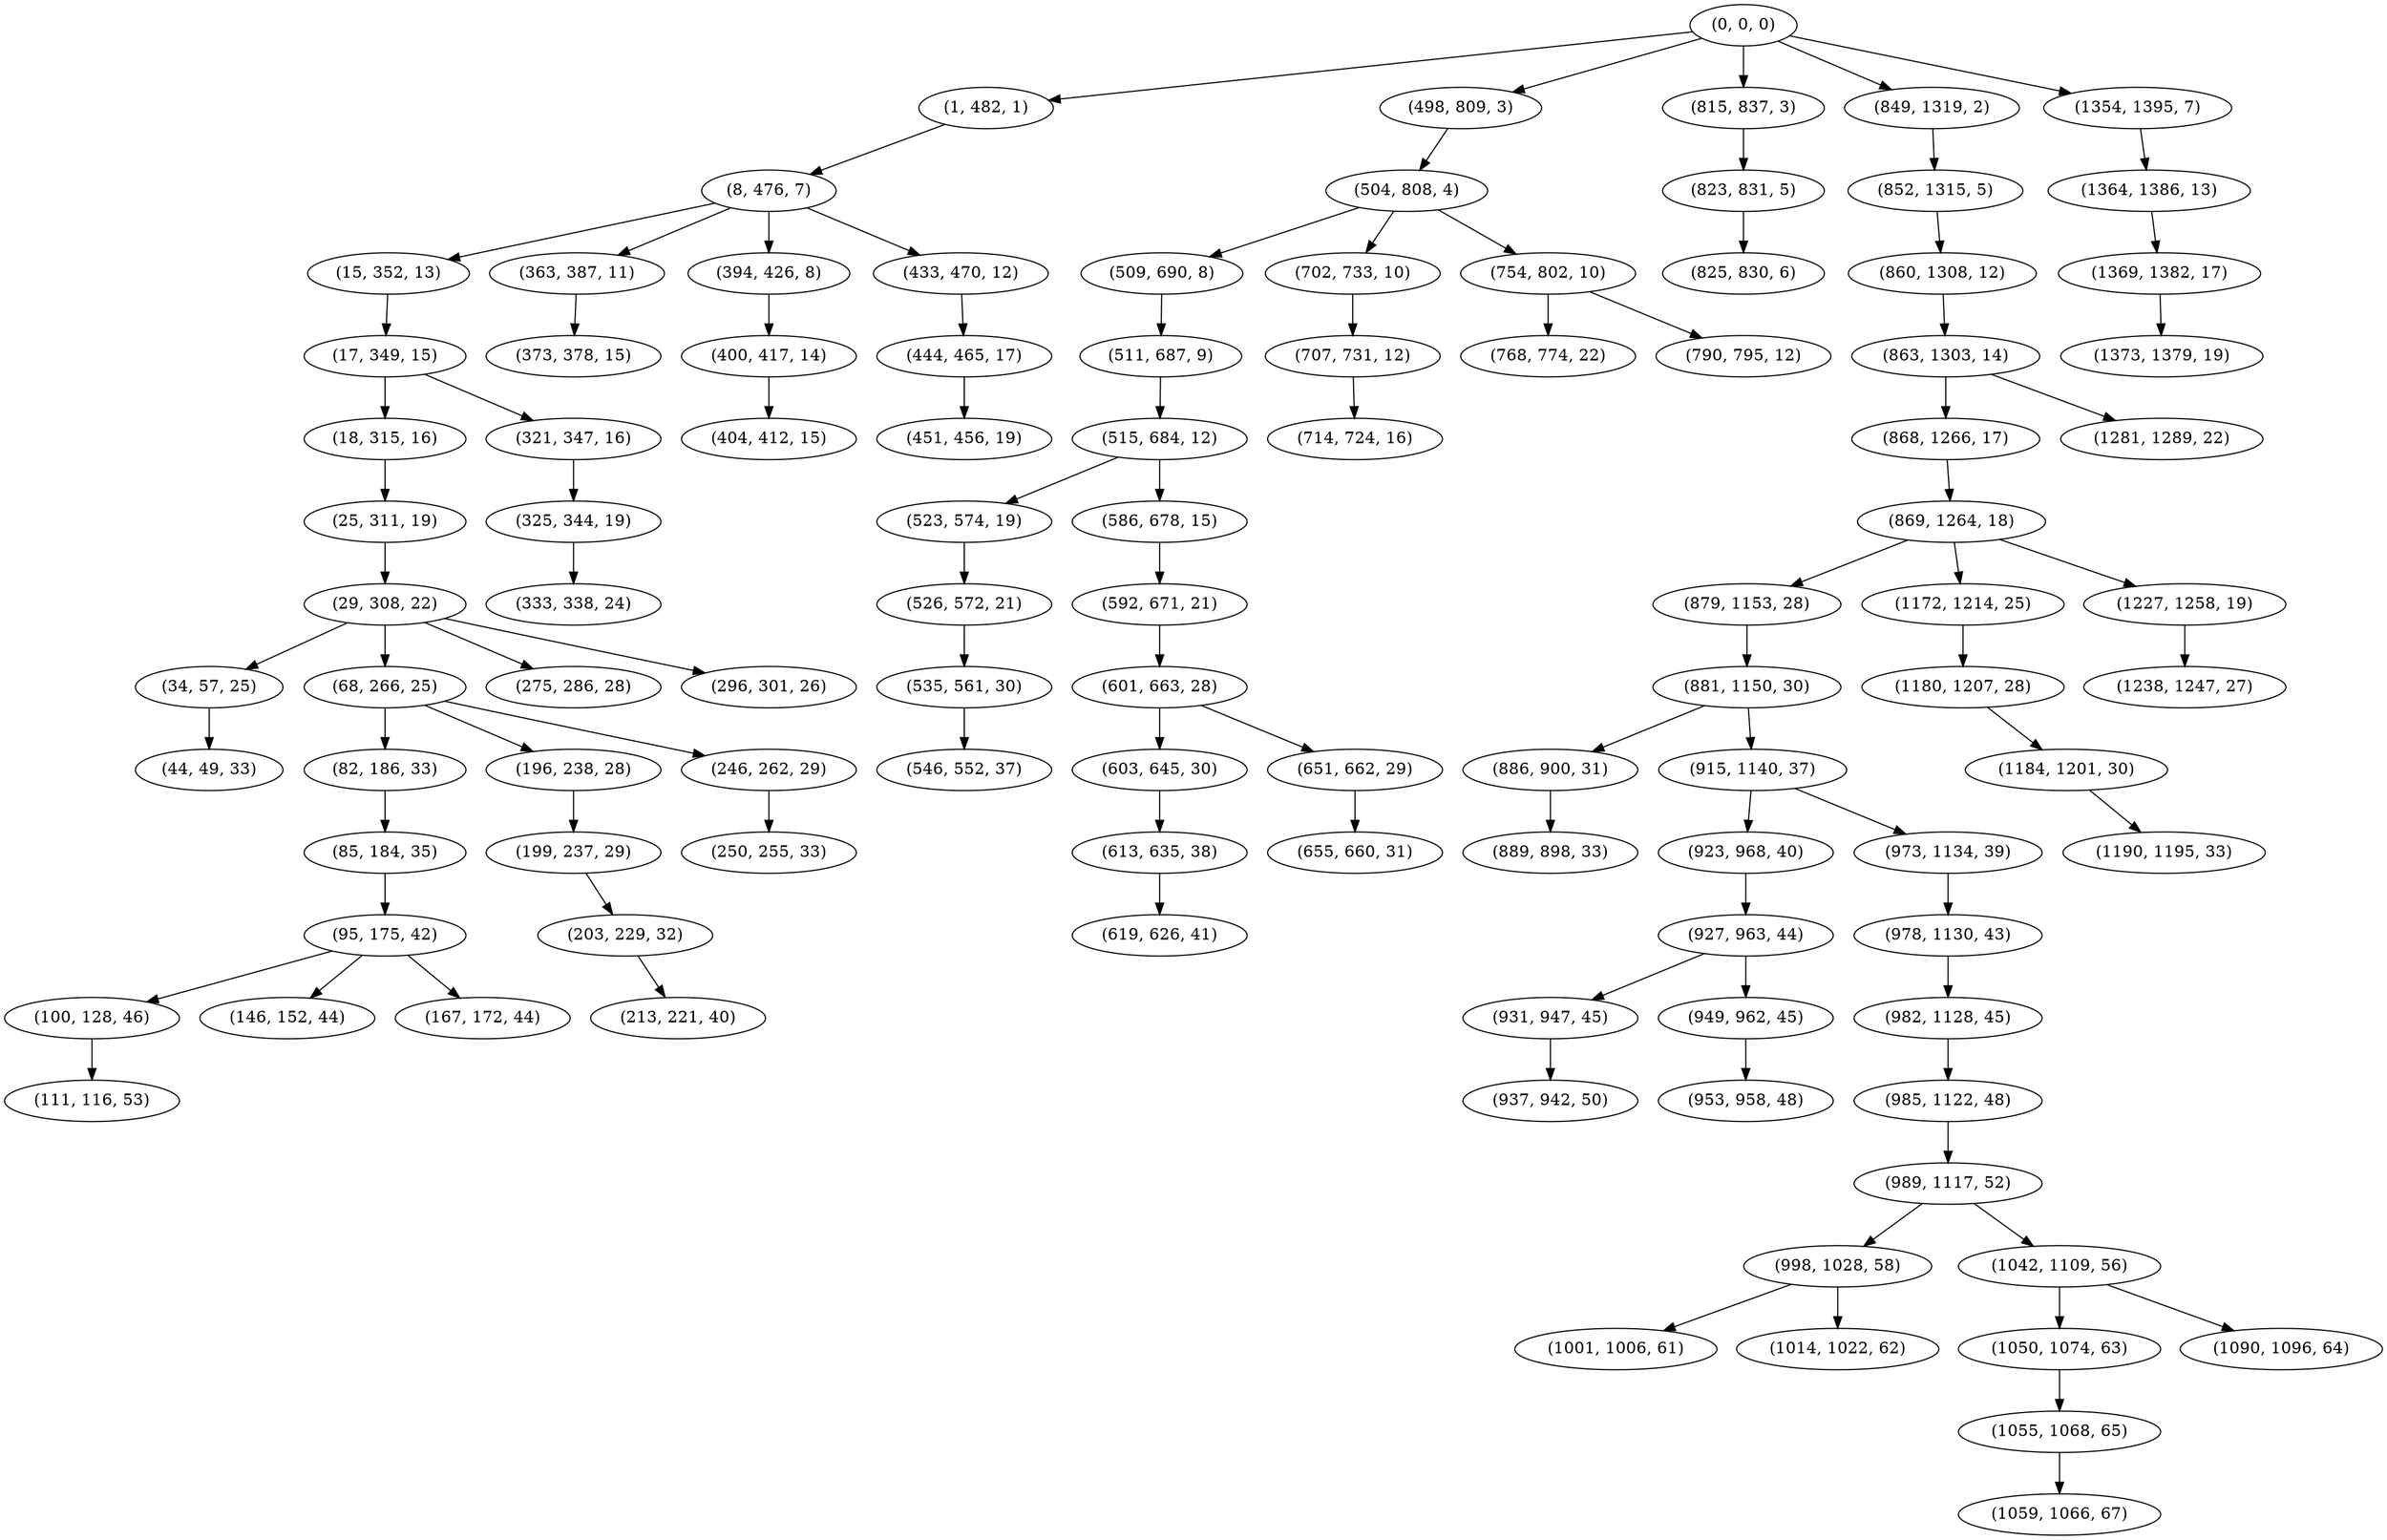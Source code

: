 digraph tree {
    "(0, 0, 0)";
    "(1, 482, 1)";
    "(8, 476, 7)";
    "(15, 352, 13)";
    "(17, 349, 15)";
    "(18, 315, 16)";
    "(25, 311, 19)";
    "(29, 308, 22)";
    "(34, 57, 25)";
    "(44, 49, 33)";
    "(68, 266, 25)";
    "(82, 186, 33)";
    "(85, 184, 35)";
    "(95, 175, 42)";
    "(100, 128, 46)";
    "(111, 116, 53)";
    "(146, 152, 44)";
    "(167, 172, 44)";
    "(196, 238, 28)";
    "(199, 237, 29)";
    "(203, 229, 32)";
    "(213, 221, 40)";
    "(246, 262, 29)";
    "(250, 255, 33)";
    "(275, 286, 28)";
    "(296, 301, 26)";
    "(321, 347, 16)";
    "(325, 344, 19)";
    "(333, 338, 24)";
    "(363, 387, 11)";
    "(373, 378, 15)";
    "(394, 426, 8)";
    "(400, 417, 14)";
    "(404, 412, 15)";
    "(433, 470, 12)";
    "(444, 465, 17)";
    "(451, 456, 19)";
    "(498, 809, 3)";
    "(504, 808, 4)";
    "(509, 690, 8)";
    "(511, 687, 9)";
    "(515, 684, 12)";
    "(523, 574, 19)";
    "(526, 572, 21)";
    "(535, 561, 30)";
    "(546, 552, 37)";
    "(586, 678, 15)";
    "(592, 671, 21)";
    "(601, 663, 28)";
    "(603, 645, 30)";
    "(613, 635, 38)";
    "(619, 626, 41)";
    "(651, 662, 29)";
    "(655, 660, 31)";
    "(702, 733, 10)";
    "(707, 731, 12)";
    "(714, 724, 16)";
    "(754, 802, 10)";
    "(768, 774, 22)";
    "(790, 795, 12)";
    "(815, 837, 3)";
    "(823, 831, 5)";
    "(825, 830, 6)";
    "(849, 1319, 2)";
    "(852, 1315, 5)";
    "(860, 1308, 12)";
    "(863, 1303, 14)";
    "(868, 1266, 17)";
    "(869, 1264, 18)";
    "(879, 1153, 28)";
    "(881, 1150, 30)";
    "(886, 900, 31)";
    "(889, 898, 33)";
    "(915, 1140, 37)";
    "(923, 968, 40)";
    "(927, 963, 44)";
    "(931, 947, 45)";
    "(937, 942, 50)";
    "(949, 962, 45)";
    "(953, 958, 48)";
    "(973, 1134, 39)";
    "(978, 1130, 43)";
    "(982, 1128, 45)";
    "(985, 1122, 48)";
    "(989, 1117, 52)";
    "(998, 1028, 58)";
    "(1001, 1006, 61)";
    "(1014, 1022, 62)";
    "(1042, 1109, 56)";
    "(1050, 1074, 63)";
    "(1055, 1068, 65)";
    "(1059, 1066, 67)";
    "(1090, 1096, 64)";
    "(1172, 1214, 25)";
    "(1180, 1207, 28)";
    "(1184, 1201, 30)";
    "(1190, 1195, 33)";
    "(1227, 1258, 19)";
    "(1238, 1247, 27)";
    "(1281, 1289, 22)";
    "(1354, 1395, 7)";
    "(1364, 1386, 13)";
    "(1369, 1382, 17)";
    "(1373, 1379, 19)";
    "(0, 0, 0)" -> "(1, 482, 1)";
    "(0, 0, 0)" -> "(498, 809, 3)";
    "(0, 0, 0)" -> "(815, 837, 3)";
    "(0, 0, 0)" -> "(849, 1319, 2)";
    "(0, 0, 0)" -> "(1354, 1395, 7)";
    "(1, 482, 1)" -> "(8, 476, 7)";
    "(8, 476, 7)" -> "(15, 352, 13)";
    "(8, 476, 7)" -> "(363, 387, 11)";
    "(8, 476, 7)" -> "(394, 426, 8)";
    "(8, 476, 7)" -> "(433, 470, 12)";
    "(15, 352, 13)" -> "(17, 349, 15)";
    "(17, 349, 15)" -> "(18, 315, 16)";
    "(17, 349, 15)" -> "(321, 347, 16)";
    "(18, 315, 16)" -> "(25, 311, 19)";
    "(25, 311, 19)" -> "(29, 308, 22)";
    "(29, 308, 22)" -> "(34, 57, 25)";
    "(29, 308, 22)" -> "(68, 266, 25)";
    "(29, 308, 22)" -> "(275, 286, 28)";
    "(29, 308, 22)" -> "(296, 301, 26)";
    "(34, 57, 25)" -> "(44, 49, 33)";
    "(68, 266, 25)" -> "(82, 186, 33)";
    "(68, 266, 25)" -> "(196, 238, 28)";
    "(68, 266, 25)" -> "(246, 262, 29)";
    "(82, 186, 33)" -> "(85, 184, 35)";
    "(85, 184, 35)" -> "(95, 175, 42)";
    "(95, 175, 42)" -> "(100, 128, 46)";
    "(95, 175, 42)" -> "(146, 152, 44)";
    "(95, 175, 42)" -> "(167, 172, 44)";
    "(100, 128, 46)" -> "(111, 116, 53)";
    "(196, 238, 28)" -> "(199, 237, 29)";
    "(199, 237, 29)" -> "(203, 229, 32)";
    "(203, 229, 32)" -> "(213, 221, 40)";
    "(246, 262, 29)" -> "(250, 255, 33)";
    "(321, 347, 16)" -> "(325, 344, 19)";
    "(325, 344, 19)" -> "(333, 338, 24)";
    "(363, 387, 11)" -> "(373, 378, 15)";
    "(394, 426, 8)" -> "(400, 417, 14)";
    "(400, 417, 14)" -> "(404, 412, 15)";
    "(433, 470, 12)" -> "(444, 465, 17)";
    "(444, 465, 17)" -> "(451, 456, 19)";
    "(498, 809, 3)" -> "(504, 808, 4)";
    "(504, 808, 4)" -> "(509, 690, 8)";
    "(504, 808, 4)" -> "(702, 733, 10)";
    "(504, 808, 4)" -> "(754, 802, 10)";
    "(509, 690, 8)" -> "(511, 687, 9)";
    "(511, 687, 9)" -> "(515, 684, 12)";
    "(515, 684, 12)" -> "(523, 574, 19)";
    "(515, 684, 12)" -> "(586, 678, 15)";
    "(523, 574, 19)" -> "(526, 572, 21)";
    "(526, 572, 21)" -> "(535, 561, 30)";
    "(535, 561, 30)" -> "(546, 552, 37)";
    "(586, 678, 15)" -> "(592, 671, 21)";
    "(592, 671, 21)" -> "(601, 663, 28)";
    "(601, 663, 28)" -> "(603, 645, 30)";
    "(601, 663, 28)" -> "(651, 662, 29)";
    "(603, 645, 30)" -> "(613, 635, 38)";
    "(613, 635, 38)" -> "(619, 626, 41)";
    "(651, 662, 29)" -> "(655, 660, 31)";
    "(702, 733, 10)" -> "(707, 731, 12)";
    "(707, 731, 12)" -> "(714, 724, 16)";
    "(754, 802, 10)" -> "(768, 774, 22)";
    "(754, 802, 10)" -> "(790, 795, 12)";
    "(815, 837, 3)" -> "(823, 831, 5)";
    "(823, 831, 5)" -> "(825, 830, 6)";
    "(849, 1319, 2)" -> "(852, 1315, 5)";
    "(852, 1315, 5)" -> "(860, 1308, 12)";
    "(860, 1308, 12)" -> "(863, 1303, 14)";
    "(863, 1303, 14)" -> "(868, 1266, 17)";
    "(863, 1303, 14)" -> "(1281, 1289, 22)";
    "(868, 1266, 17)" -> "(869, 1264, 18)";
    "(869, 1264, 18)" -> "(879, 1153, 28)";
    "(869, 1264, 18)" -> "(1172, 1214, 25)";
    "(869, 1264, 18)" -> "(1227, 1258, 19)";
    "(879, 1153, 28)" -> "(881, 1150, 30)";
    "(881, 1150, 30)" -> "(886, 900, 31)";
    "(881, 1150, 30)" -> "(915, 1140, 37)";
    "(886, 900, 31)" -> "(889, 898, 33)";
    "(915, 1140, 37)" -> "(923, 968, 40)";
    "(915, 1140, 37)" -> "(973, 1134, 39)";
    "(923, 968, 40)" -> "(927, 963, 44)";
    "(927, 963, 44)" -> "(931, 947, 45)";
    "(927, 963, 44)" -> "(949, 962, 45)";
    "(931, 947, 45)" -> "(937, 942, 50)";
    "(949, 962, 45)" -> "(953, 958, 48)";
    "(973, 1134, 39)" -> "(978, 1130, 43)";
    "(978, 1130, 43)" -> "(982, 1128, 45)";
    "(982, 1128, 45)" -> "(985, 1122, 48)";
    "(985, 1122, 48)" -> "(989, 1117, 52)";
    "(989, 1117, 52)" -> "(998, 1028, 58)";
    "(989, 1117, 52)" -> "(1042, 1109, 56)";
    "(998, 1028, 58)" -> "(1001, 1006, 61)";
    "(998, 1028, 58)" -> "(1014, 1022, 62)";
    "(1042, 1109, 56)" -> "(1050, 1074, 63)";
    "(1042, 1109, 56)" -> "(1090, 1096, 64)";
    "(1050, 1074, 63)" -> "(1055, 1068, 65)";
    "(1055, 1068, 65)" -> "(1059, 1066, 67)";
    "(1172, 1214, 25)" -> "(1180, 1207, 28)";
    "(1180, 1207, 28)" -> "(1184, 1201, 30)";
    "(1184, 1201, 30)" -> "(1190, 1195, 33)";
    "(1227, 1258, 19)" -> "(1238, 1247, 27)";
    "(1354, 1395, 7)" -> "(1364, 1386, 13)";
    "(1364, 1386, 13)" -> "(1369, 1382, 17)";
    "(1369, 1382, 17)" -> "(1373, 1379, 19)";
}
